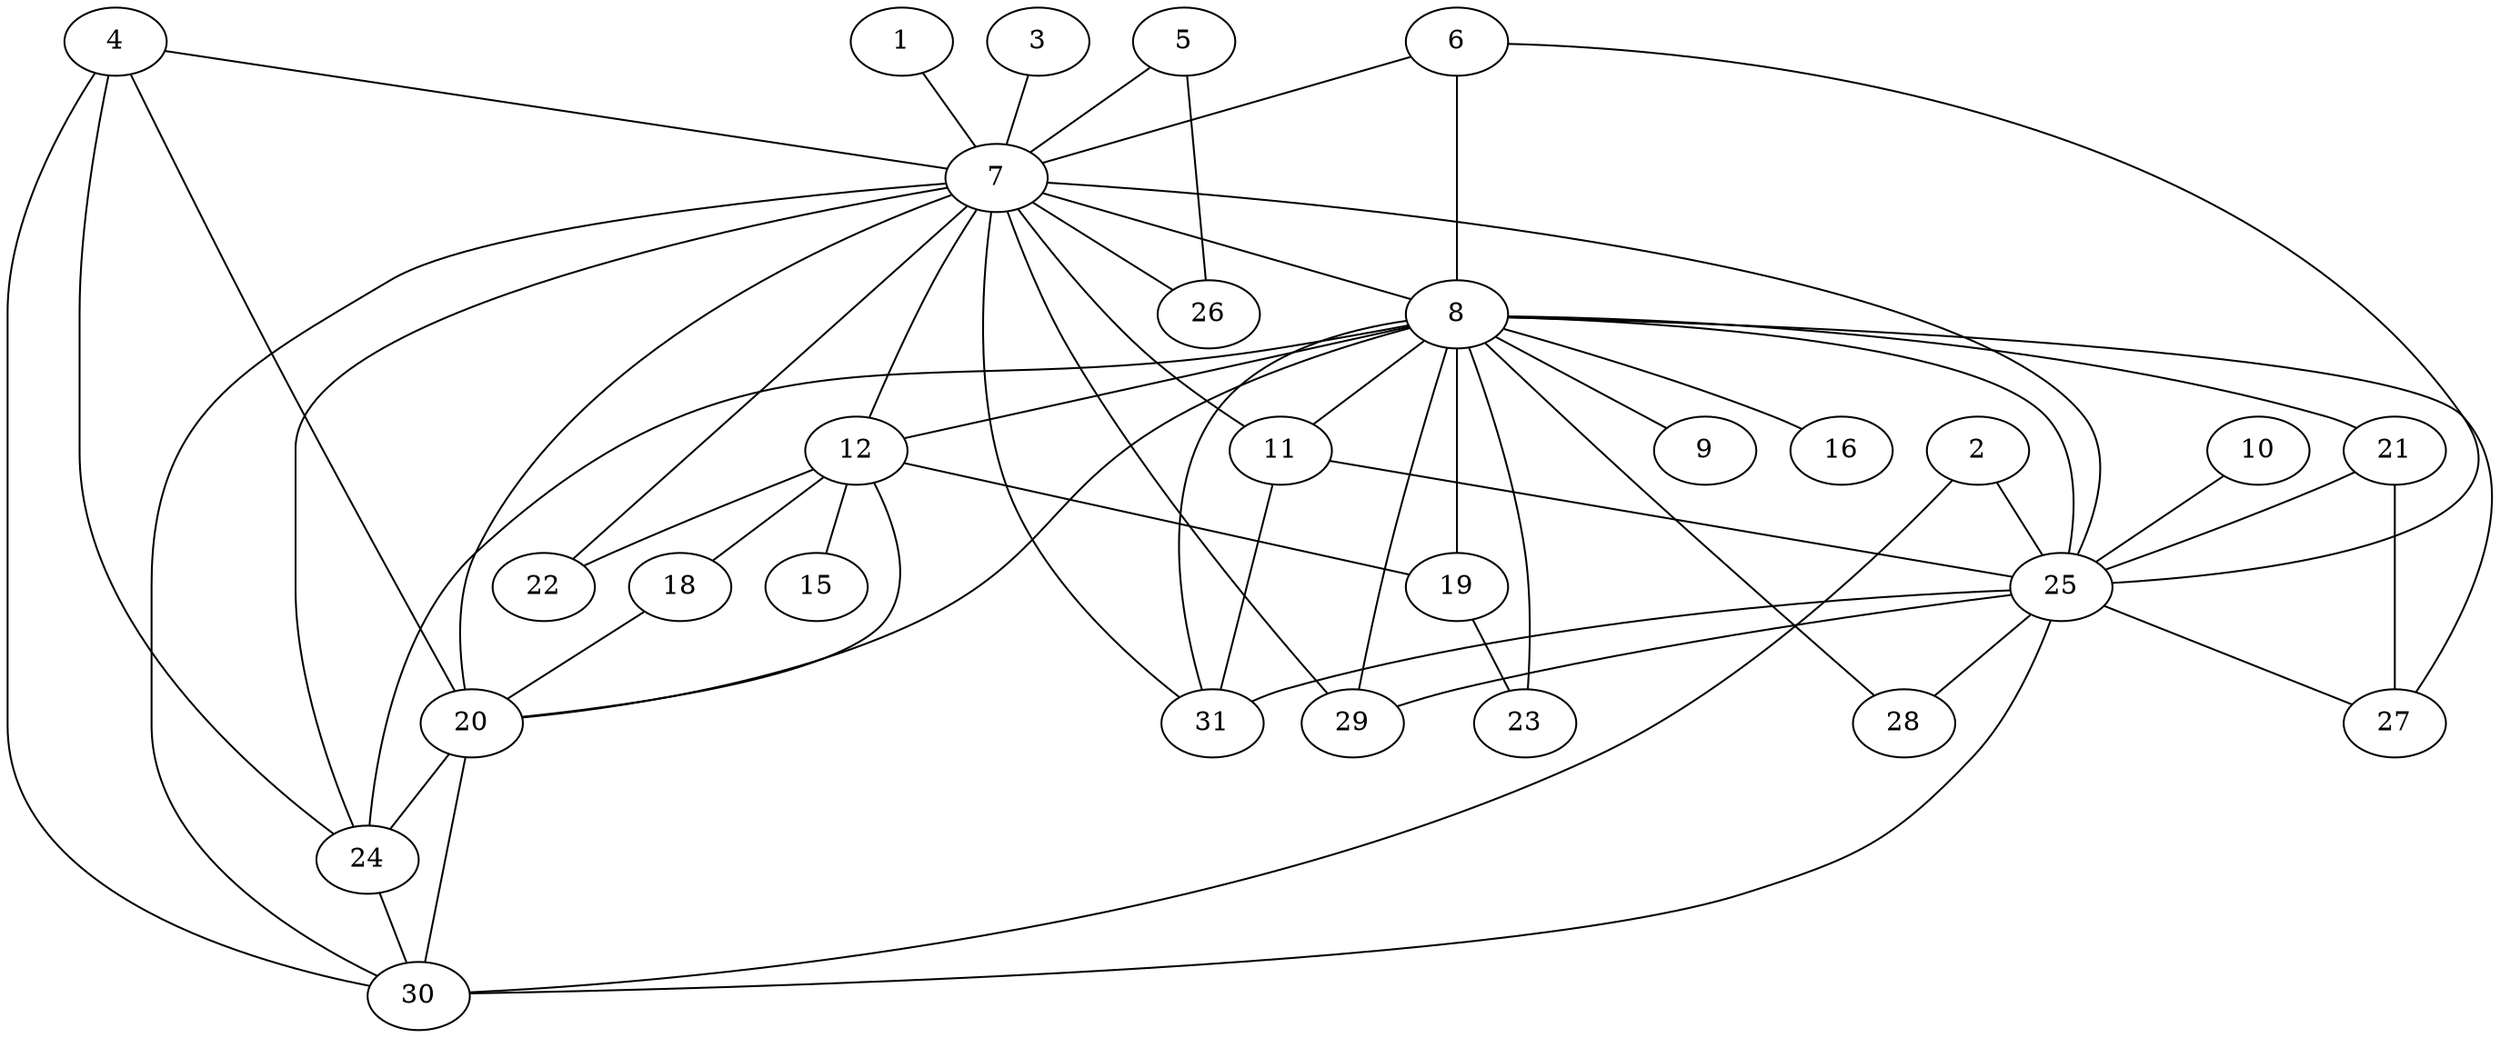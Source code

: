 graph{
	1 -- 7;
	2 -- 25;
	2 -- 30;
	3 -- 7;
	4 -- 7;
	4 -- 20;
	4 -- 24;
	4 -- 30;
	5 -- 7;
	5 -- 26;
	6 -- 7;
	6 -- 8;
	6 -- 25;
	7 -- 8;
	7 -- 11;
	7 -- 12;
	7 -- 20;
	7 -- 22;
	7 -- 24;
	7 -- 25;
	7 -- 26;
	7 -- 29;
	7 -- 30;
	7 -- 31;
	8 -- 9;
	8 -- 11;
	8 -- 12;
	8 -- 16;
	8 -- 19;
	8 -- 20;
	8 -- 21;
	8 -- 23;
	8 -- 24;
	8 -- 25;
	8 -- 27;
	8 -- 28;
	8 -- 29;
	8 -- 31;
	10 -- 25;
	11 -- 25;
	11 -- 31;
	12 -- 15;
	12 -- 18;
	12 -- 19;
	12 -- 20;
	12 -- 22;
	18 -- 20;
	19 -- 23;
	20 -- 24;
	20 -- 30;
	21 -- 25;
	21 -- 27;
	24 -- 30;
	25 -- 27;
	25 -- 28;
	25 -- 29;
	25 -- 30;
	25 -- 31;
}
